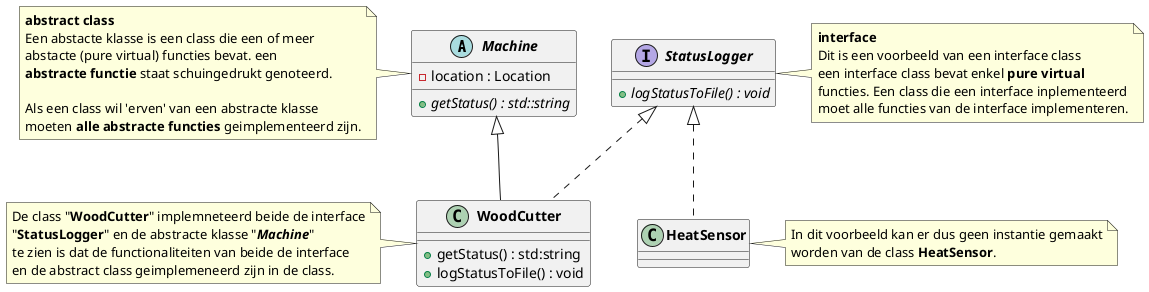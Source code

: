 @startuml
'https://plantuml.com/class-diagram

abstract class1 as "**//Machine//**"
{
    {field} - location : Location
    {method} + {abstract} getStatus() : std::string
}

interface interface1 as "**//StatusLogger//**"
{
    {method} + {abstract} logStatusToFile() : void
}

class class2 as "**WoodCutter**"
{
    {method} + getStatus() : std:string
    {method} + logStatusToFile() : void
}

class class3 as "**HeatSensor**"

class1 -[hidden]right-> interface1

class2 -up-|> class1
class2 .up.|> interface1
class3 .up.|> interface1


note right of interface1
    **interface**
    Dit is een voorbeeld van een interface class
    een interface class bevat enkel **pure virtual**
    functies. Een class die een interface inplementeerd
    moet alle functies van de interface implementeren.
end note

note right of class3
    In dit voorbeeld kan er dus geen instantie gemaakt
    worden van de class **HeatSensor**.
end note

note left of class1
    **abstract class**
    Een abstacte klasse is een class die een of meer
    abstacte (pure virtual) functies bevat. een
    **abstracte functie** staat schuingedrukt genoteerd.

    Als een class wil 'erven' van een abstracte klasse
    moeten **alle abstracte functies** geimplementeerd zijn.
end note

note left of class2
    De class "**WoodCutter**" implemneteerd beide de interface
    "**StatusLogger**" en de abstracte klasse "**//Machine//**"
    te zien is dat de functionaliteiten van beide de interface
    en de abstract class geimplemeneerd zijn in de class.
end note

@enduml